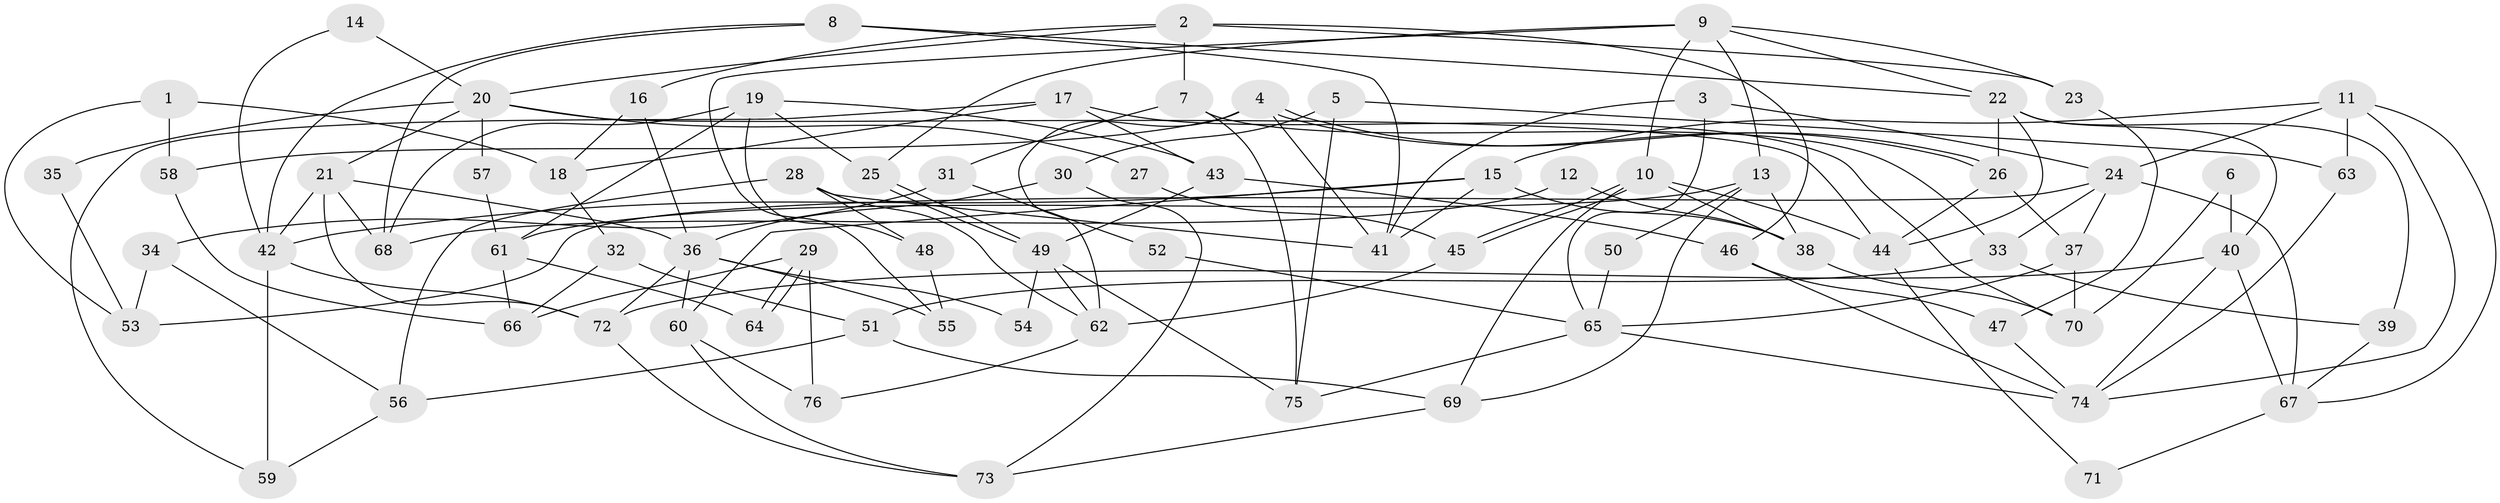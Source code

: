 // Generated by graph-tools (version 1.1) at 2025/11/02/27/25 16:11:20]
// undirected, 76 vertices, 152 edges
graph export_dot {
graph [start="1"]
  node [color=gray90,style=filled];
  1;
  2;
  3;
  4;
  5;
  6;
  7;
  8;
  9;
  10;
  11;
  12;
  13;
  14;
  15;
  16;
  17;
  18;
  19;
  20;
  21;
  22;
  23;
  24;
  25;
  26;
  27;
  28;
  29;
  30;
  31;
  32;
  33;
  34;
  35;
  36;
  37;
  38;
  39;
  40;
  41;
  42;
  43;
  44;
  45;
  46;
  47;
  48;
  49;
  50;
  51;
  52;
  53;
  54;
  55;
  56;
  57;
  58;
  59;
  60;
  61;
  62;
  63;
  64;
  65;
  66;
  67;
  68;
  69;
  70;
  71;
  72;
  73;
  74;
  75;
  76;
  1 -- 18;
  1 -- 58;
  1 -- 53;
  2 -- 23;
  2 -- 7;
  2 -- 16;
  2 -- 20;
  2 -- 46;
  3 -- 24;
  3 -- 41;
  3 -- 65;
  4 -- 26;
  4 -- 26;
  4 -- 41;
  4 -- 58;
  4 -- 62;
  5 -- 75;
  5 -- 30;
  5 -- 63;
  6 -- 70;
  6 -- 40;
  7 -- 33;
  7 -- 75;
  7 -- 31;
  8 -- 22;
  8 -- 68;
  8 -- 41;
  8 -- 42;
  9 -- 22;
  9 -- 10;
  9 -- 13;
  9 -- 23;
  9 -- 25;
  9 -- 55;
  10 -- 69;
  10 -- 45;
  10 -- 45;
  10 -- 38;
  10 -- 44;
  11 -- 74;
  11 -- 63;
  11 -- 15;
  11 -- 24;
  11 -- 67;
  12 -- 68;
  12 -- 38;
  13 -- 38;
  13 -- 50;
  13 -- 61;
  13 -- 69;
  14 -- 20;
  14 -- 42;
  15 -- 42;
  15 -- 38;
  15 -- 41;
  15 -- 60;
  16 -- 36;
  16 -- 18;
  17 -- 43;
  17 -- 59;
  17 -- 18;
  17 -- 70;
  18 -- 32;
  19 -- 25;
  19 -- 48;
  19 -- 43;
  19 -- 61;
  19 -- 68;
  20 -- 21;
  20 -- 27;
  20 -- 35;
  20 -- 44;
  20 -- 57;
  21 -- 72;
  21 -- 42;
  21 -- 36;
  21 -- 68;
  22 -- 44;
  22 -- 26;
  22 -- 39;
  22 -- 40;
  23 -- 47;
  24 -- 37;
  24 -- 33;
  24 -- 53;
  24 -- 67;
  25 -- 49;
  25 -- 49;
  26 -- 44;
  26 -- 37;
  27 -- 45;
  28 -- 41;
  28 -- 62;
  28 -- 48;
  28 -- 56;
  29 -- 64;
  29 -- 64;
  29 -- 76;
  29 -- 66;
  30 -- 73;
  30 -- 36;
  31 -- 34;
  31 -- 52;
  32 -- 66;
  32 -- 51;
  33 -- 39;
  33 -- 51;
  34 -- 53;
  34 -- 56;
  35 -- 53;
  36 -- 60;
  36 -- 54;
  36 -- 55;
  36 -- 72;
  37 -- 70;
  37 -- 65;
  38 -- 70;
  39 -- 67;
  40 -- 67;
  40 -- 72;
  40 -- 74;
  42 -- 72;
  42 -- 59;
  43 -- 46;
  43 -- 49;
  44 -- 71;
  45 -- 62;
  46 -- 74;
  46 -- 47;
  47 -- 74;
  48 -- 55;
  49 -- 54;
  49 -- 62;
  49 -- 75;
  50 -- 65;
  51 -- 56;
  51 -- 69;
  52 -- 65;
  56 -- 59;
  57 -- 61;
  58 -- 66;
  60 -- 73;
  60 -- 76;
  61 -- 64;
  61 -- 66;
  62 -- 76;
  63 -- 74;
  65 -- 74;
  65 -- 75;
  67 -- 71;
  69 -- 73;
  72 -- 73;
}
